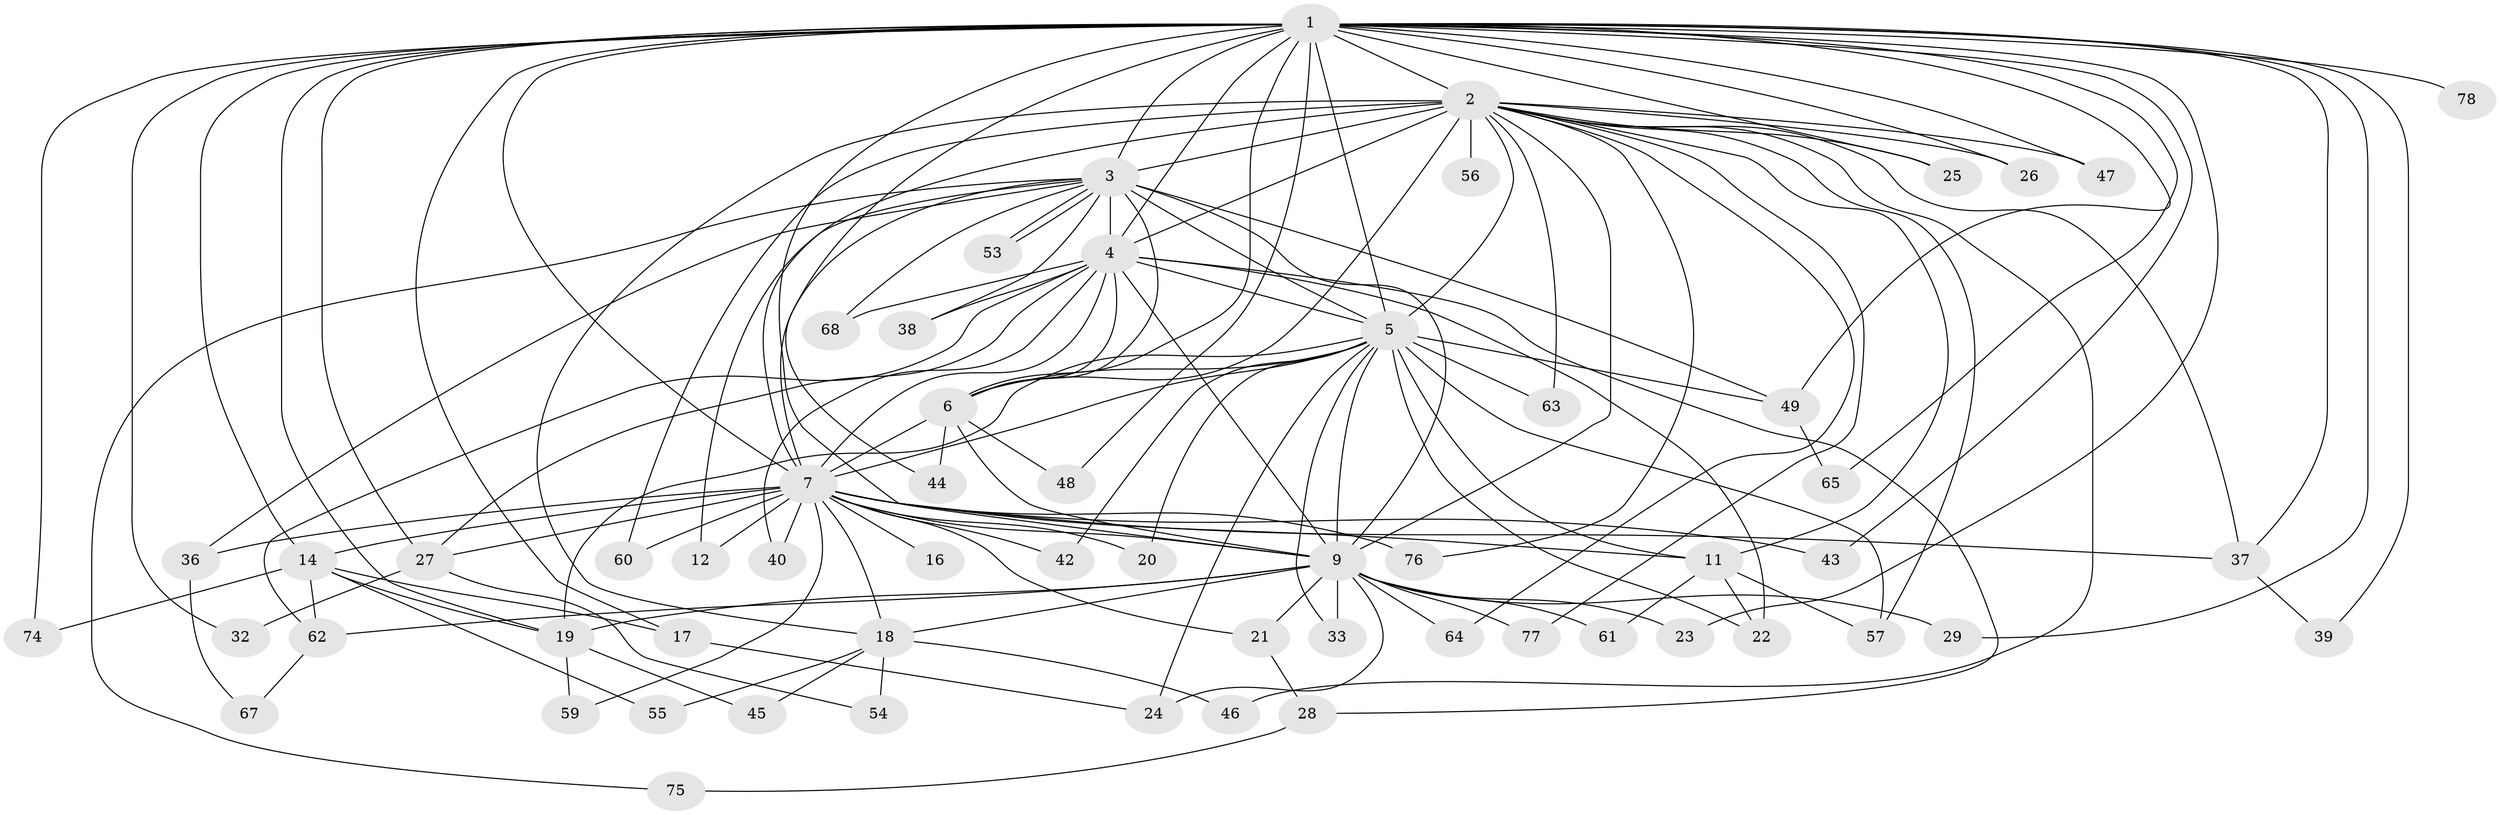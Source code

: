 // Generated by graph-tools (version 1.1) at 2025/51/02/27/25 19:51:53]
// undirected, 59 vertices, 138 edges
graph export_dot {
graph [start="1"]
  node [color=gray90,style=filled];
  1 [super="+13"];
  2 [super="+10"];
  3 [super="+71"];
  4 [super="+35"];
  5 [super="+69"];
  6 [super="+15"];
  7 [super="+8"];
  9 [super="+50"];
  11 [super="+34"];
  12;
  14 [super="+51"];
  16;
  17 [super="+52"];
  18 [super="+70"];
  19 [super="+41"];
  20;
  21;
  22 [super="+31"];
  23;
  24;
  25;
  26;
  27 [super="+30"];
  28;
  29;
  32;
  33;
  36;
  37 [super="+73"];
  38;
  39;
  40;
  42;
  43;
  44;
  45;
  46;
  47;
  48;
  49 [super="+72"];
  53;
  54;
  55;
  56;
  57 [super="+58"];
  59;
  60;
  61;
  62 [super="+66"];
  63;
  64;
  65;
  67;
  68;
  74;
  75;
  76;
  77;
  78;
  1 -- 2 [weight=2];
  1 -- 3;
  1 -- 4;
  1 -- 5;
  1 -- 6;
  1 -- 7 [weight=2];
  1 -- 9 [weight=2];
  1 -- 25;
  1 -- 27;
  1 -- 39;
  1 -- 47;
  1 -- 48;
  1 -- 65;
  1 -- 74;
  1 -- 78 [weight=2];
  1 -- 32;
  1 -- 37;
  1 -- 43;
  1 -- 44;
  1 -- 14;
  1 -- 17;
  1 -- 49;
  1 -- 19;
  1 -- 23;
  1 -- 26;
  1 -- 29;
  2 -- 3 [weight=2];
  2 -- 4 [weight=2];
  2 -- 5 [weight=2];
  2 -- 6 [weight=2];
  2 -- 7 [weight=4];
  2 -- 9 [weight=2];
  2 -- 25;
  2 -- 26;
  2 -- 37;
  2 -- 47;
  2 -- 56 [weight=2];
  2 -- 57;
  2 -- 60;
  2 -- 63;
  2 -- 76;
  2 -- 77;
  2 -- 18;
  2 -- 64;
  2 -- 11;
  2 -- 46;
  3 -- 4;
  3 -- 5 [weight=2];
  3 -- 6 [weight=2];
  3 -- 7 [weight=2];
  3 -- 9;
  3 -- 12;
  3 -- 36;
  3 -- 38;
  3 -- 49;
  3 -- 53;
  3 -- 53;
  3 -- 68;
  3 -- 75;
  4 -- 5 [weight=2];
  4 -- 6;
  4 -- 7 [weight=2];
  4 -- 9;
  4 -- 27;
  4 -- 28;
  4 -- 38;
  4 -- 40;
  4 -- 62;
  4 -- 68;
  4 -- 22;
  5 -- 6;
  5 -- 7 [weight=2];
  5 -- 9;
  5 -- 11 [weight=2];
  5 -- 20;
  5 -- 22;
  5 -- 24;
  5 -- 33;
  5 -- 42;
  5 -- 63;
  5 -- 49;
  5 -- 19;
  5 -- 57;
  6 -- 7 [weight=2];
  6 -- 9;
  6 -- 44;
  6 -- 48;
  7 -- 9 [weight=2];
  7 -- 14;
  7 -- 16 [weight=2];
  7 -- 20;
  7 -- 40;
  7 -- 12;
  7 -- 76;
  7 -- 18;
  7 -- 21;
  7 -- 36;
  7 -- 42;
  7 -- 43;
  7 -- 59;
  7 -- 60;
  7 -- 11;
  7 -- 37;
  7 -- 27;
  9 -- 18;
  9 -- 19;
  9 -- 21;
  9 -- 23;
  9 -- 24;
  9 -- 29;
  9 -- 33;
  9 -- 61;
  9 -- 62;
  9 -- 64;
  9 -- 77;
  11 -- 22;
  11 -- 57;
  11 -- 61;
  14 -- 17;
  14 -- 55;
  14 -- 74;
  14 -- 19;
  14 -- 62;
  17 -- 24;
  18 -- 45;
  18 -- 46;
  18 -- 54;
  18 -- 55;
  19 -- 59;
  19 -- 45;
  21 -- 28;
  27 -- 32;
  27 -- 54;
  28 -- 75;
  36 -- 67;
  37 -- 39;
  49 -- 65;
  62 -- 67;
}

